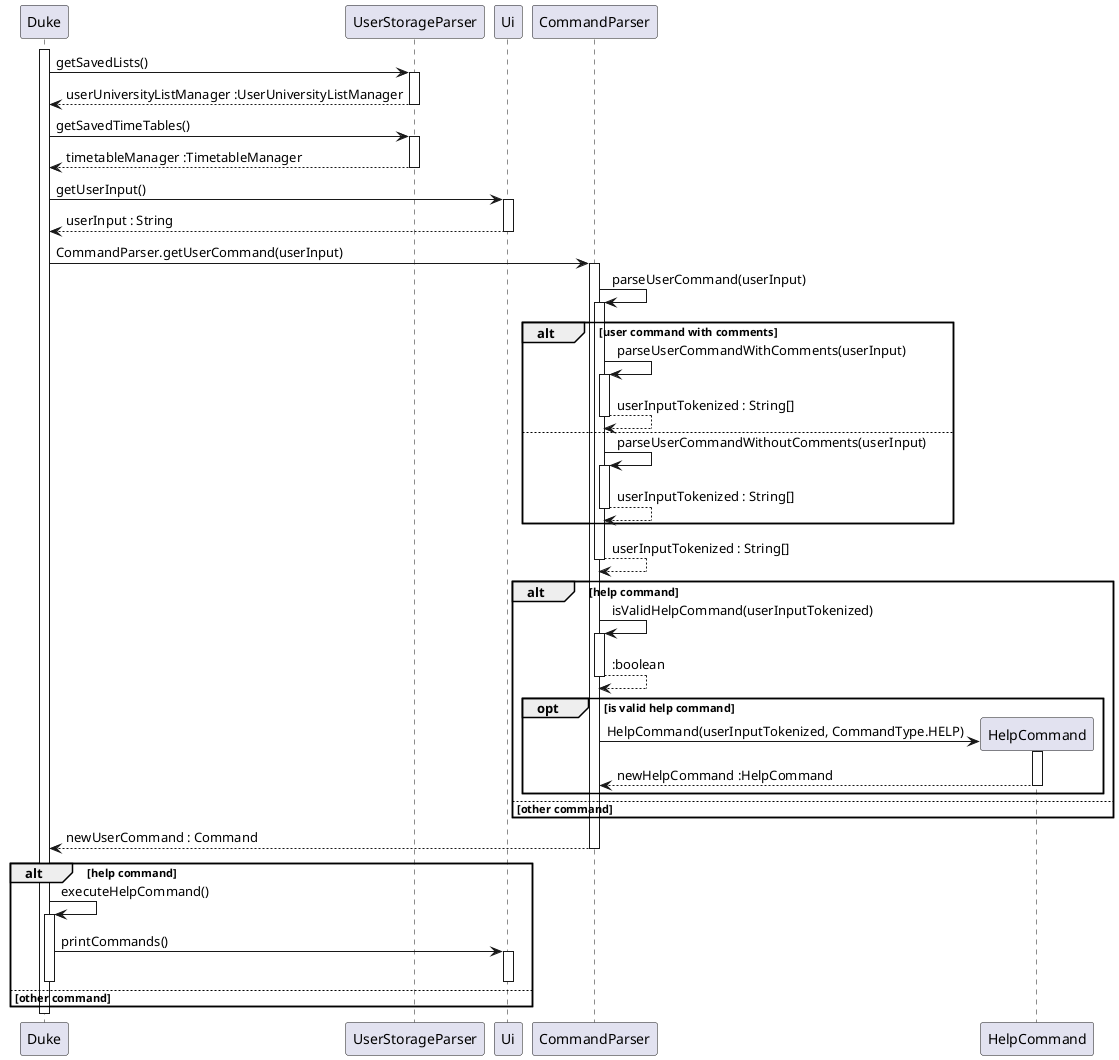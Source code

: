 @startuml

activate Duke

Duke -> UserStorageParser : getSavedLists()
activate UserStorageParser

UserStorageParser --> Duke : userUniversityListManager :UserUniversityListManager
deactivate UserStorageParser

Duke -> UserStorageParser : getSavedTimeTables()
activate UserStorageParser

UserStorageParser --> Duke : timetableManager :TimetableManager
deactivate UserStorageParser

Duke -> Ui : getUserInput()
activate Ui

Ui --> Duke : userInput : String
deactivate Ui

Duke -> CommandParser : CommandParser.getUserCommand(userInput)
activate CommandParser

CommandParser -> CommandParser : parseUserCommand(userInput)
activate CommandParser

alt user command with comments
    CommandParser -> CommandParser : parseUserCommandWithComments(userInput)
    activate CommandParser

    CommandParser --> CommandParser : userInputTokenized : String[]
    deactivate CommandParser

else
    CommandParser -> CommandParser : parseUserCommandWithoutComments(userInput)
    activate CommandParser

    CommandParser --> CommandParser : userInputTokenized : String[]
    deactivate CommandParser 
end

CommandParser --> CommandParser : userInputTokenized : String[]
deactivate CommandParser

alt help command

    CommandParser -> CommandParser : isValidHelpCommand(userInputTokenized)
    activate CommandParser

    CommandParser --> CommandParser : :boolean
    deactivate CommandParser

    opt is valid help command

        create HelpCommand
        CommandParser -> HelpCommand : HelpCommand(userInputTokenized, CommandType.HELP)
        activate HelpCommand

        HelpCommand --> CommandParser : newHelpCommand :HelpCommand
        deactivate HelpCommand
    end

else other command

end

CommandParser --> Duke : newUserCommand : Command
deactivate CommandParser

alt help command

Duke -> Duke : executeHelpCommand()
activate Duke

   Duke -> Ui : printCommands()
   activate Ui

   deactivate Ui

deactivate Duke
else other command
end
deactivate Duke

@enduml